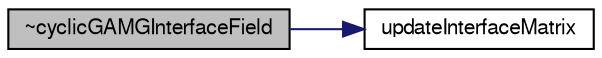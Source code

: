 digraph "~cyclicGAMGInterfaceField"
{
  bgcolor="transparent";
  edge [fontname="FreeSans",fontsize="10",labelfontname="FreeSans",labelfontsize="10"];
  node [fontname="FreeSans",fontsize="10",shape=record];
  rankdir="LR";
  Node6 [label="~cyclicGAMGInterfaceField",height=0.2,width=0.4,color="black", fillcolor="grey75", style="filled", fontcolor="black"];
  Node6 -> Node7 [color="midnightblue",fontsize="10",style="solid",fontname="FreeSans"];
  Node7 [label="updateInterfaceMatrix",height=0.2,width=0.4,color="black",URL="$a27006.html#a4144bb27e8739ab5a673b3da1e245e17",tooltip="Update result field based on interface functionality. "];
}
